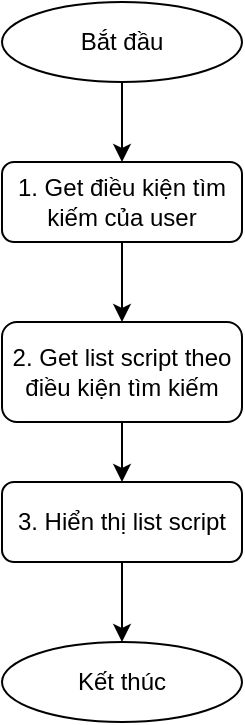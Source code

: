 <mxfile version="13.3.5" type="device"><diagram id="C5RBs43oDa-KdzZeNtuy" name="Page-1"><mxGraphModel dx="1326" dy="816" grid="1" gridSize="10" guides="1" tooltips="1" connect="1" arrows="1" fold="1" page="1" pageScale="1" pageWidth="827" pageHeight="1169" math="0" shadow="0"><root><mxCell id="WIyWlLk6GJQsqaUBKTNV-0"/><mxCell id="WIyWlLk6GJQsqaUBKTNV-1" parent="WIyWlLk6GJQsqaUBKTNV-0"/><mxCell id="bHXFjDSFy2N_cbFmnIWQ-8" style="edgeStyle=orthogonalEdgeStyle;rounded=0;orthogonalLoop=1;jettySize=auto;html=1;exitX=0.5;exitY=1;exitDx=0;exitDy=0;" edge="1" parent="WIyWlLk6GJQsqaUBKTNV-1" source="bHXFjDSFy2N_cbFmnIWQ-0" target="bHXFjDSFy2N_cbFmnIWQ-2"><mxGeometry relative="1" as="geometry"/></mxCell><mxCell id="bHXFjDSFy2N_cbFmnIWQ-0" value="Bắt đầu" style="ellipse;whiteSpace=wrap;html=1;" vertex="1" parent="WIyWlLk6GJQsqaUBKTNV-1"><mxGeometry x="160" y="120" width="120" height="40" as="geometry"/></mxCell><mxCell id="bHXFjDSFy2N_cbFmnIWQ-1" style="edgeStyle=orthogonalEdgeStyle;rounded=0;orthogonalLoop=1;jettySize=auto;html=1;exitX=0.5;exitY=1;exitDx=0;exitDy=0;entryX=0.5;entryY=0;entryDx=0;entryDy=0;" edge="1" parent="WIyWlLk6GJQsqaUBKTNV-1" source="bHXFjDSFy2N_cbFmnIWQ-2" target="bHXFjDSFy2N_cbFmnIWQ-4"><mxGeometry relative="1" as="geometry"/></mxCell><mxCell id="bHXFjDSFy2N_cbFmnIWQ-2" value="1. Get điều kiện tìm kiếm của user" style="rounded=1;whiteSpace=wrap;html=1;fontSize=12;glass=0;strokeWidth=1;shadow=0;" vertex="1" parent="WIyWlLk6GJQsqaUBKTNV-1"><mxGeometry x="160" y="200" width="120" height="40" as="geometry"/></mxCell><mxCell id="bHXFjDSFy2N_cbFmnIWQ-3" style="edgeStyle=orthogonalEdgeStyle;rounded=0;orthogonalLoop=1;jettySize=auto;html=1;exitX=0.5;exitY=1;exitDx=0;exitDy=0;entryX=0.5;entryY=0;entryDx=0;entryDy=0;" edge="1" parent="WIyWlLk6GJQsqaUBKTNV-1" source="bHXFjDSFy2N_cbFmnIWQ-4" target="bHXFjDSFy2N_cbFmnIWQ-6"><mxGeometry relative="1" as="geometry"/></mxCell><mxCell id="bHXFjDSFy2N_cbFmnIWQ-4" value="2. Get list script theo điều kiện tìm kiếm" style="rounded=1;whiteSpace=wrap;html=1;fontSize=12;glass=0;strokeWidth=1;shadow=0;" vertex="1" parent="WIyWlLk6GJQsqaUBKTNV-1"><mxGeometry x="160" y="280" width="120" height="50" as="geometry"/></mxCell><mxCell id="bHXFjDSFy2N_cbFmnIWQ-5" style="edgeStyle=orthogonalEdgeStyle;rounded=0;orthogonalLoop=1;jettySize=auto;html=1;exitX=0.5;exitY=1;exitDx=0;exitDy=0;entryX=0.5;entryY=0;entryDx=0;entryDy=0;" edge="1" parent="WIyWlLk6GJQsqaUBKTNV-1" source="bHXFjDSFy2N_cbFmnIWQ-6" target="bHXFjDSFy2N_cbFmnIWQ-7"><mxGeometry relative="1" as="geometry"/></mxCell><mxCell id="bHXFjDSFy2N_cbFmnIWQ-6" value="3. Hiển thị list script" style="rounded=1;whiteSpace=wrap;html=1;fontSize=12;glass=0;strokeWidth=1;shadow=0;" vertex="1" parent="WIyWlLk6GJQsqaUBKTNV-1"><mxGeometry x="160" y="360" width="120" height="40" as="geometry"/></mxCell><mxCell id="bHXFjDSFy2N_cbFmnIWQ-7" value="Kết thúc" style="ellipse;whiteSpace=wrap;html=1;" vertex="1" parent="WIyWlLk6GJQsqaUBKTNV-1"><mxGeometry x="160" y="440" width="120" height="40" as="geometry"/></mxCell></root></mxGraphModel></diagram></mxfile>